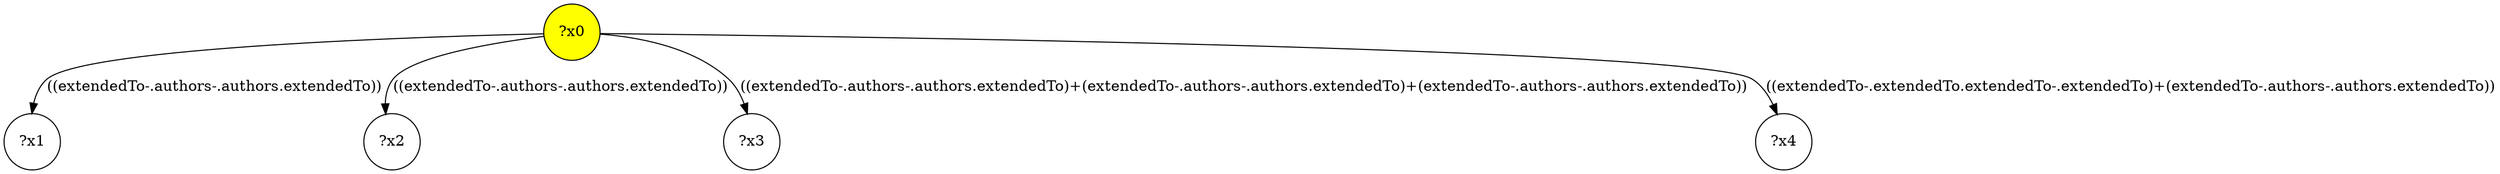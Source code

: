 digraph g {
	x0 [fillcolor="yellow", style="filled," shape=circle, label="?x0"];
	x1 [shape=circle, label="?x1"];
	x0 -> x1 [label="((extendedTo-.authors-.authors.extendedTo))"];
	x2 [shape=circle, label="?x2"];
	x0 -> x2 [label="((extendedTo-.authors-.authors.extendedTo))"];
	x3 [shape=circle, label="?x3"];
	x0 -> x3 [label="((extendedTo-.authors-.authors.extendedTo)+(extendedTo-.authors-.authors.extendedTo)+(extendedTo-.authors-.authors.extendedTo))"];
	x4 [shape=circle, label="?x4"];
	x0 -> x4 [label="((extendedTo-.extendedTo.extendedTo-.extendedTo)+(extendedTo-.authors-.authors.extendedTo))"];
}
